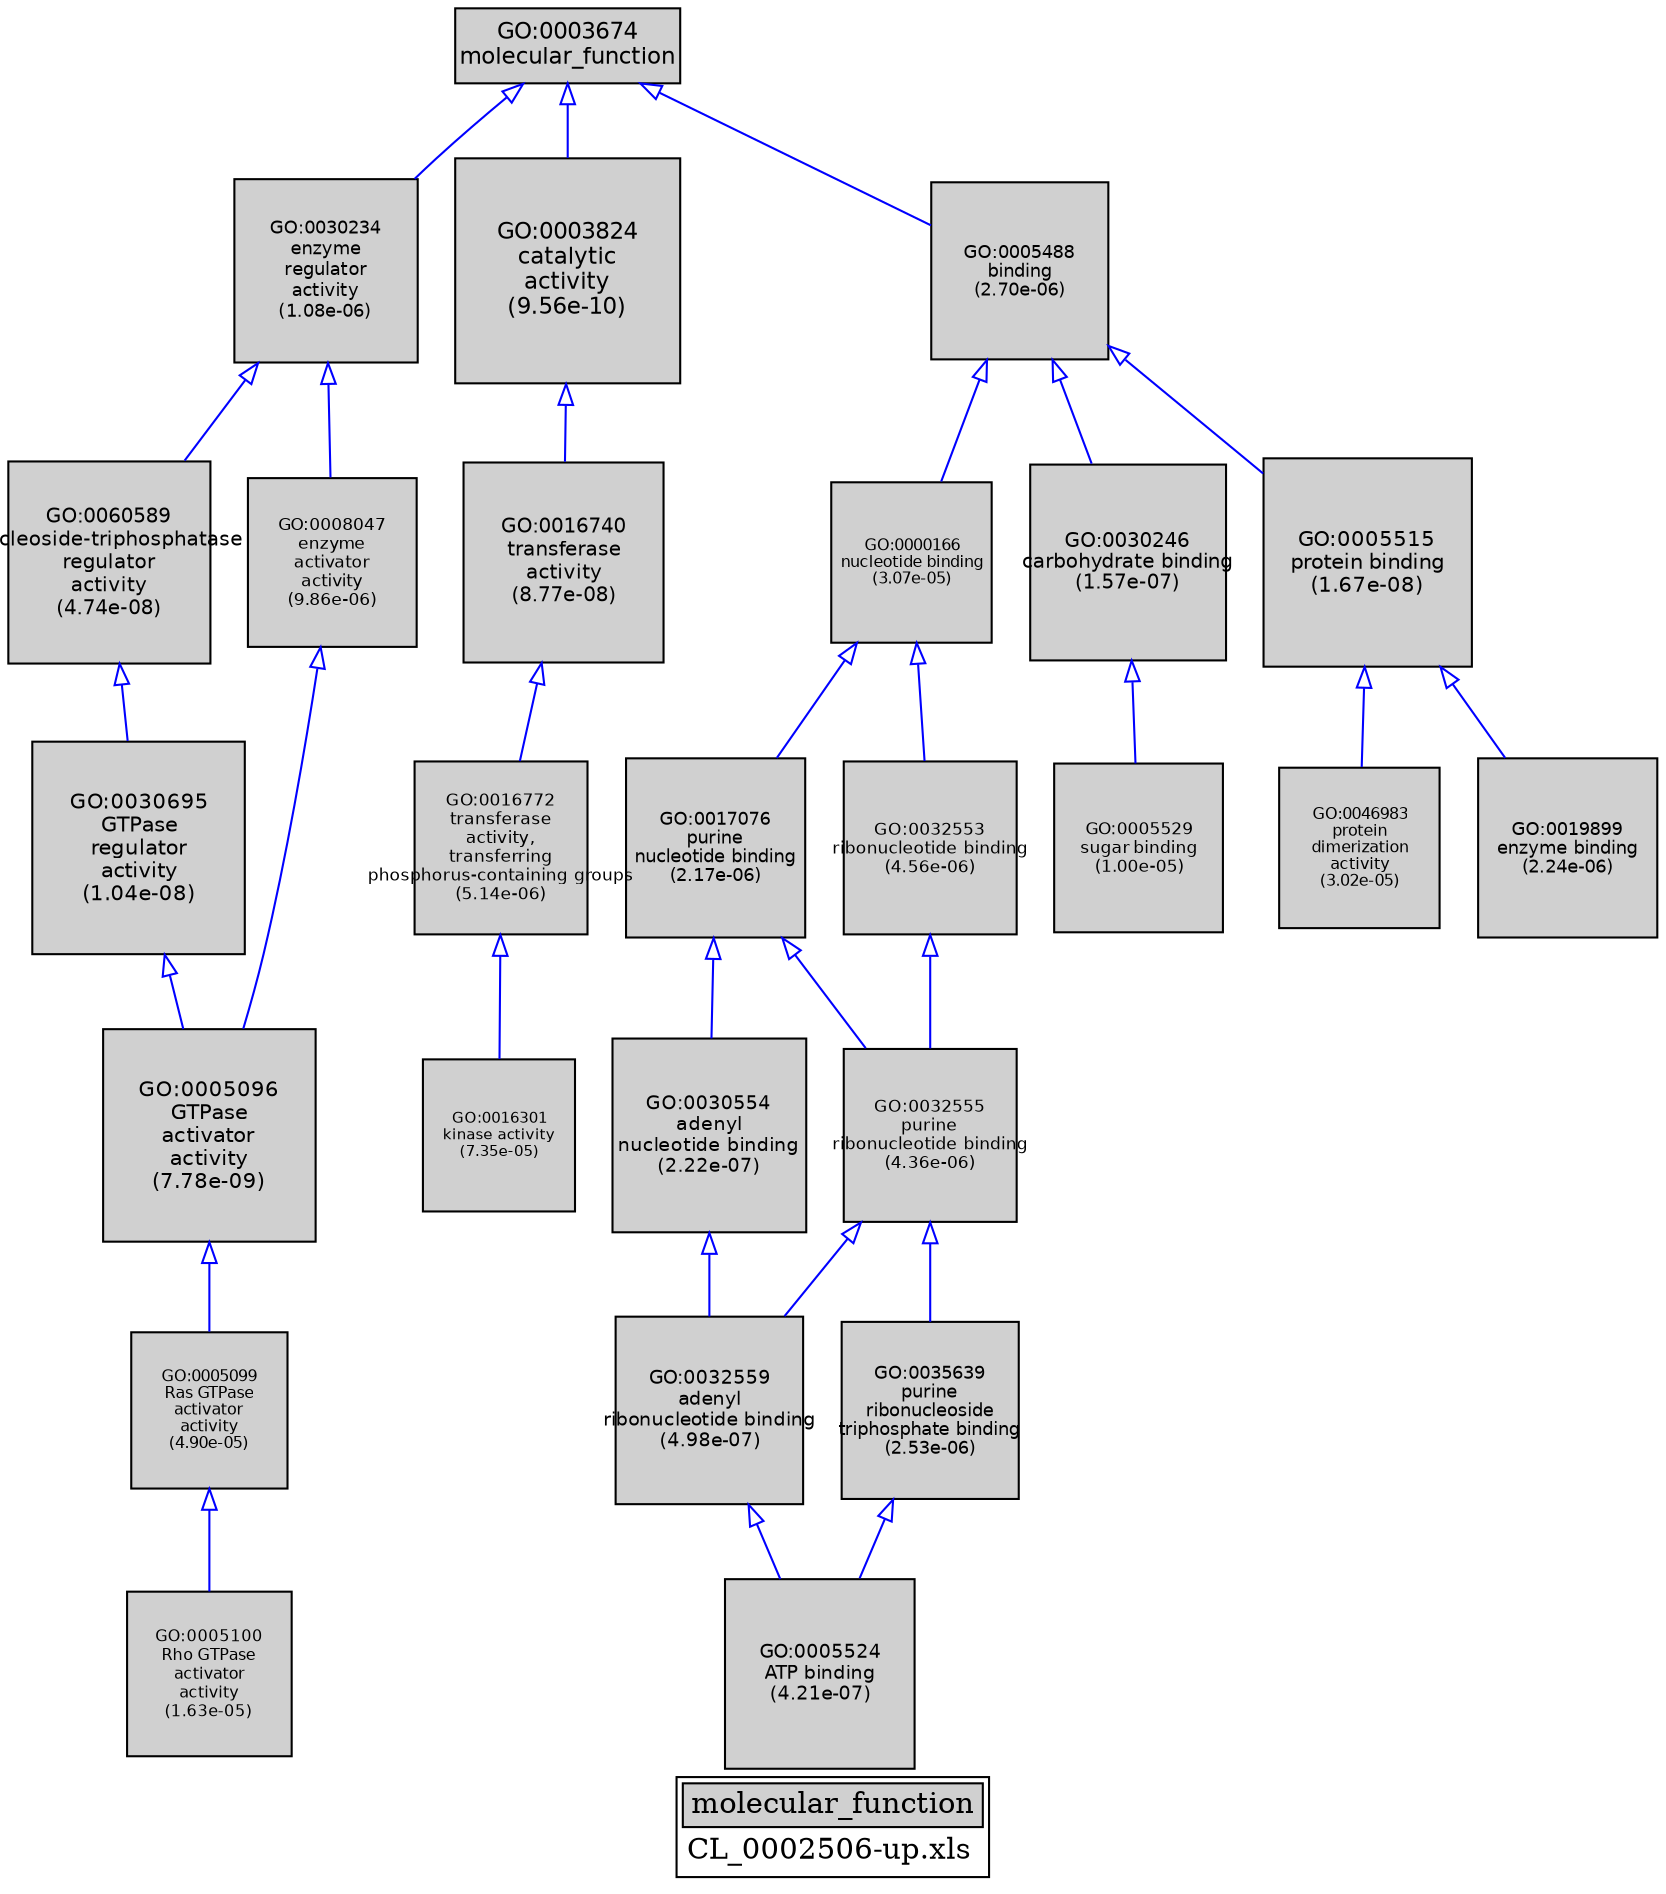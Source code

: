 digraph "molecular_function" {
graph [ bgcolor = "#FFFFFF", label = <<TABLE COLOR="black" BGCOLOR="white"><TR><TD COLSPAN="2" BGCOLOR="#D0D0D0"><FONT COLOR="black">molecular_function</FONT></TD></TR><TR><TD BORDER="0">CL_0002506-up.xls</TD></TR></TABLE>> ];
node [ fontname = "Helvetica" ];

subgraph "nodes" {

node [ style = "filled", fixedsize = "true", width = 1, shape = "box", fontsize = 9, fillcolor = "#D0D0D0", fontcolor = "black", color = "black" ];

"GO:0005529" [ URL = "#GO:0005529", label = <<TABLE BORDER="0"><TR><TD>GO:0005529<BR/>sugar binding<BR/>(1.00e-05)</TD></TR></TABLE>>, width = 1.11870453149, shape = "box", fontsize = 8.0546726267, height = 1.11870453149 ];
"GO:0003674" [ URL = "#GO:0003674", label = <<TABLE BORDER="0"><TR><TD>GO:0003674<BR/>molecular_function</TD></TR></TABLE>>, width = 1.5, shape = "box", fontsize = 10.8 ];
"GO:0060589" [ URL = "#GO:0060589", label = <<TABLE BORDER="0"><TR><TD>GO:0060589<BR/>nucleoside-triphosphatase<BR/>regulator<BR/>activity<BR/>(4.74e-08)</TD></TR></TABLE>>, width = 1.3524243677, shape = "box", fontsize = 9.73745544745, height = 1.3524243677 ];
"GO:0017076" [ URL = "#GO:0017076", label = <<TABLE BORDER="0"><TR><TD>GO:0017076<BR/>purine<BR/>nucleotide binding<BR/>(2.17e-06)</TD></TR></TABLE>>, width = 1.19014592179, shape = "box", fontsize = 8.56905063692, height = 1.19014592179 ];
"GO:0000166" [ URL = "#GO:0000166", label = <<TABLE BORDER="0"><TR><TD>GO:0000166<BR/>nucleotide binding<BR/>(3.07e-05)</TD></TR></TABLE>>, width = 1.06343629807, shape = "box", fontsize = 7.65674134609, height = 1.06343629807 ];
"GO:0016301" [ URL = "#GO:0016301", label = <<TABLE BORDER="0"><TR><TD>GO:0016301<BR/>kinase activity<BR/>(7.35e-05)</TD></TR></TABLE>>, width = 1.01811975619, shape = "box", fontsize = 7.33046224459, height = 1.01811975619 ];
"GO:0030234" [ URL = "#GO:0030234", label = <<TABLE BORDER="0"><TR><TD>GO:0030234<BR/>enzyme<BR/>regulator<BR/>activity<BR/>(1.08e-06)</TD></TR></TABLE>>, width = 1.22147256647, shape = "box", fontsize = 8.79460247858, height = 1.22147256647 ];
"GO:0030695" [ URL = "#GO:0030695", label = <<TABLE BORDER="0"><TR><TD>GO:0030695<BR/>GTPase<BR/>regulator<BR/>activity<BR/>(1.04e-08)</TD></TR></TABLE>>, width = 1.41167076558, shape = "box", fontsize = 10.1640295122, height = 1.41167076558 ];
"GO:0030246" [ URL = "#GO:0030246", label = <<TABLE BORDER="0"><TR><TD>GO:0030246<BR/>carbohydrate binding<BR/>(1.57e-07)</TD></TR></TABLE>>, width = 1.30373313142, shape = "box", fontsize = 9.38687854623, height = 1.30373313142 ];
"GO:0016740" [ URL = "#GO:0016740", label = <<TABLE BORDER="0"><TR><TD>GO:0016740<BR/>transferase<BR/>activity<BR/>(8.77e-08)</TD></TR></TABLE>>, width = 1.32762833389, shape = "box", fontsize = 9.55892400398, height = 1.32762833389 ];
"GO:0005515" [ URL = "#GO:0005515", label = <<TABLE BORDER="0"><TR><TD>GO:0005515<BR/>protein binding<BR/>(1.67e-08)</TD></TR></TABLE>>, width = 1.39335465113, shape = "box", fontsize = 10.0321534881, height = 1.39335465113 ];
"GO:0003824" [ URL = "#GO:0003824", label = <<TABLE BORDER="0"><TR><TD>GO:0003824<BR/>catalytic<BR/>activity<BR/>(9.56e-10)</TD></TR></TABLE>>, width = 1.5, shape = "box", fontsize = 10.8, height = 1.5 ];
"GO:0035639" [ URL = "#GO:0035639", label = <<TABLE BORDER="0"><TR><TD>GO:0035639<BR/>purine<BR/>ribonucleoside<BR/>triphosphate binding<BR/>(2.53e-06)</TD></TR></TABLE>>, width = 1.18319568777, shape = "box", fontsize = 8.51900895195, height = 1.18319568777 ];
"GO:0005100" [ URL = "#GO:0005100", label = <<TABLE BORDER="0"><TR><TD>GO:0005100<BR/>Rho GTPase<BR/>activator<BR/>activity<BR/>(1.63e-05)</TD></TR></TABLE>>, width = 1.09505583762, shape = "box", fontsize = 7.88440203083, height = 1.09505583762 ];
"GO:0008047" [ URL = "#GO:0008047", label = <<TABLE BORDER="0"><TR><TD>GO:0008047<BR/>enzyme<BR/>activator<BR/>activity<BR/>(9.86e-06)</TD></TR></TABLE>>, width = 1.11951561823, shape = "box", fontsize = 8.06051245128, height = 1.11951561823 ];
"GO:0046983" [ URL = "#GO:0046983", label = <<TABLE BORDER="0"><TR><TD>GO:0046983<BR/>protein<BR/>dimerization<BR/>activity<BR/>(3.02e-05)</TD></TR></TABLE>>, width = 1.06415345529, shape = "box", fontsize = 7.66190487808, height = 1.06415345529 ];
"GO:0030554" [ URL = "#GO:0030554", label = <<TABLE BORDER="0"><TR><TD>GO:0030554<BR/>adenyl<BR/>nucleotide binding<BR/>(2.22e-07)</TD></TR></TABLE>>, width = 1.28928619854, shape = "box", fontsize = 9.28286062951, height = 1.28928619854 ];
"GO:0016772" [ URL = "#GO:0016772", label = <<TABLE BORDER="0"><TR><TD>GO:0016772<BR/>transferase<BR/>activity,<BR/>transferring<BR/>phosphorus-containing groups<BR/>(5.14e-06)</TD></TR></TABLE>>, width = 1.15044008224, shape = "box", fontsize = 8.28316859215, height = 1.15044008224 ];
"GO:0005524" [ URL = "#GO:0005524", label = <<TABLE BORDER="0"><TR><TD>GO:0005524<BR/>ATP binding<BR/>(4.21e-07)</TD></TR></TABLE>>, width = 1.2623003328, shape = "box", fontsize = 9.08856239616, height = 1.2623003328 ];
"GO:0005488" [ URL = "#GO:0005488", label = <<TABLE BORDER="0"><TR><TD>GO:0005488<BR/>binding<BR/>(2.70e-06)</TD></TR></TABLE>>, width = 1.18020632295, shape = "box", fontsize = 8.49748552523, height = 1.18020632295 ];
"GO:0032555" [ URL = "#GO:0032555", label = <<TABLE BORDER="0"><TR><TD>GO:0032555<BR/>purine<BR/>ribonucleotide binding<BR/>(4.36e-06)</TD></TR></TABLE>>, width = 1.15818745527, shape = "box", fontsize = 8.33894967797, height = 1.15818745527 ];
"GO:0019899" [ URL = "#GO:0019899", label = <<TABLE BORDER="0"><TR><TD>GO:0019899<BR/>enzyme binding<BR/>(2.24e-06)</TD></TR></TABLE>>, width = 1.18882633901, shape = "box", fontsize = 8.55954964087, height = 1.18882633901 ];
"GO:0032553" [ URL = "#GO:0032553", label = <<TABLE BORDER="0"><TR><TD>GO:0032553<BR/>ribonucleotide binding<BR/>(4.56e-06)</TD></TR></TABLE>>, width = 1.15600543032, shape = "box", fontsize = 8.32323909831, height = 1.15600543032 ];
"GO:0005096" [ URL = "#GO:0005096", label = <<TABLE BORDER="0"><TR><TD>GO:0005096<BR/>GTPase<BR/>activator<BR/>activity<BR/>(7.78e-09)</TD></TR></TABLE>>, width = 1.42262421921, shape = "box", fontsize = 10.2428943783, height = 1.42262421921 ];
"GO:0032559" [ URL = "#GO:0032559", label = <<TABLE BORDER="0"><TR><TD>GO:0032559<BR/>adenyl<BR/>ribonucleotide binding<BR/>(4.98e-07)</TD></TR></TABLE>>, width = 1.25512987925, shape = "box", fontsize = 9.03693513061, height = 1.25512987925 ];
"GO:0005099" [ URL = "#GO:0005099", label = <<TABLE BORDER="0"><TR><TD>GO:0005099<BR/>Ras GTPase<BR/>activator<BR/>activity<BR/>(4.90e-05)</TD></TR></TABLE>>, width = 1.03938976858, shape = "box", fontsize = 7.48360633375, height = 1.03938976858 ];
}
subgraph "edges" {


edge [ dir = "back", weight = 1 ];
subgraph "regulates" {


edge [ color = "cyan", arrowtail = "none" ];
subgraph "positive" {


edge [ color = "green", arrowtail = "vee" ];
}
subgraph "negative" {


edge [ color = "red", arrowtail = "tee" ];
}
}
subgraph "part_of" {


edge [ color = "purple", arrowtail = "diamond", weight = 2.5 ];
}
subgraph "is_a" {


edge [ color = "blue", arrowtail = "empty", weight = 5.0 ];
"GO:0032553" -> "GO:0032555";
"GO:0030554" -> "GO:0032559";
"GO:0003674" -> "GO:0005488";
"GO:0030246" -> "GO:0005529";
"GO:0030234" -> "GO:0060589";
"GO:0005488" -> "GO:0005515";
"GO:0005515" -> "GO:0019899";
"GO:0000166" -> "GO:0032553";
"GO:0003674" -> "GO:0030234";
"GO:0008047" -> "GO:0005096";
"GO:0016740" -> "GO:0016772";
"GO:0035639" -> "GO:0005524";
"GO:0005488" -> "GO:0000166";
"GO:0003674" -> "GO:0003824";
"GO:0005099" -> "GO:0005100";
"GO:0017076" -> "GO:0032555";
"GO:0030234" -> "GO:0008047";
"GO:0032555" -> "GO:0032559";
"GO:0005515" -> "GO:0046983";
"GO:0060589" -> "GO:0030695";
"GO:0032555" -> "GO:0035639";
"GO:0005096" -> "GO:0005099";
"GO:0005488" -> "GO:0030246";
"GO:0032559" -> "GO:0005524";
"GO:0000166" -> "GO:0017076";
"GO:0016772" -> "GO:0016301";
"GO:0030695" -> "GO:0005096";
"GO:0003824" -> "GO:0016740";
"GO:0017076" -> "GO:0030554";
}
}
}
